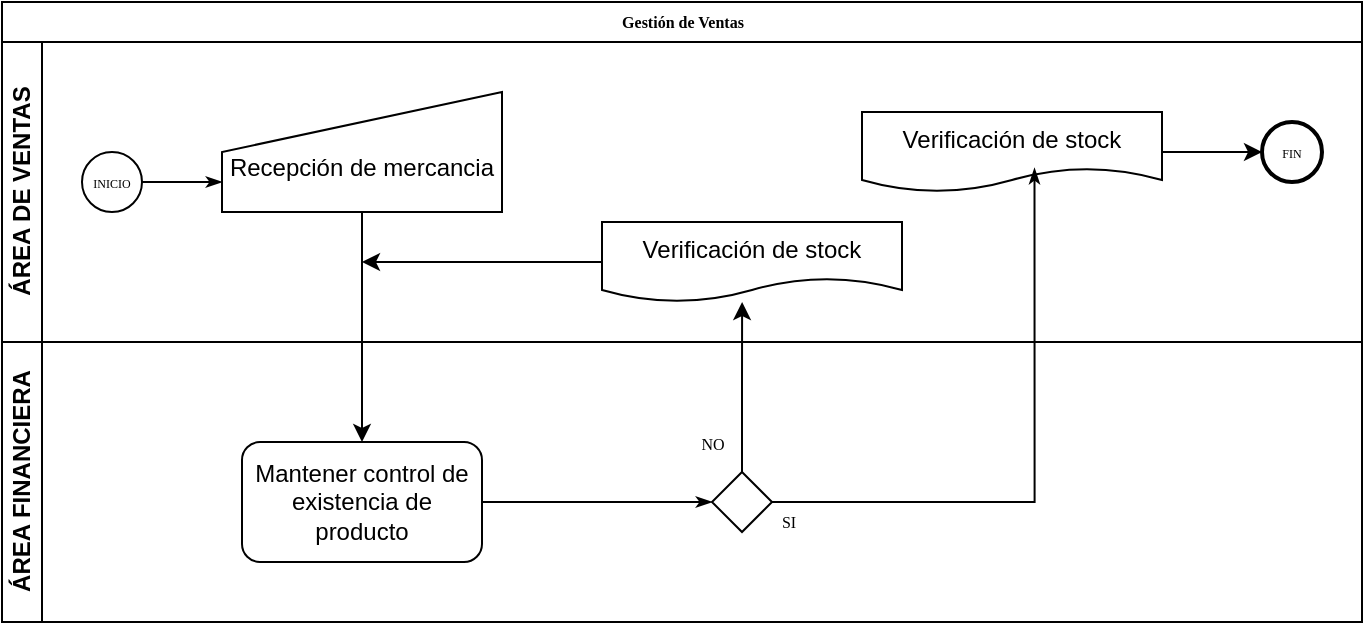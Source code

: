 <mxfile version="24.7.12">
  <diagram name="Page-1" id="c7488fd3-1785-93aa-aadb-54a6760d102a">
    <mxGraphModel dx="979" dy="524" grid="1" gridSize="10" guides="1" tooltips="1" connect="1" arrows="1" fold="1" page="1" pageScale="1" pageWidth="1100" pageHeight="850" background="none" math="0" shadow="0">
      <root>
        <mxCell id="0" />
        <mxCell id="1" parent="0" />
        <mxCell id="2b4e8129b02d487f-1" value="Gestión de Ventas" style="swimlane;html=1;childLayout=stackLayout;horizontal=1;startSize=20;horizontalStack=0;rounded=0;shadow=0;labelBackgroundColor=none;strokeWidth=1;fontFamily=Verdana;fontSize=8;align=center;" parent="1" vertex="1">
          <mxGeometry x="120" y="115" width="680" height="310" as="geometry" />
        </mxCell>
        <mxCell id="2b4e8129b02d487f-2" value="ÁREA DE VENTAS" style="swimlane;html=1;startSize=20;horizontal=0;" parent="2b4e8129b02d487f-1" vertex="1">
          <mxGeometry y="20" width="680" height="150" as="geometry" />
        </mxCell>
        <mxCell id="2b4e8129b02d487f-18" style="edgeStyle=orthogonalEdgeStyle;rounded=0;html=1;labelBackgroundColor=none;startArrow=none;startFill=0;startSize=5;endArrow=classicThin;endFill=1;endSize=5;jettySize=auto;orthogonalLoop=1;strokeWidth=1;fontFamily=Verdana;fontSize=8;entryX=0;entryY=0.75;entryDx=0;entryDy=0;" parent="2b4e8129b02d487f-2" source="2b4e8129b02d487f-5" target="tjaa7jT4ct7i-GQdCvEM-2" edge="1">
          <mxGeometry relative="1" as="geometry">
            <mxPoint x="120.0" y="75.059" as="targetPoint" />
          </mxGeometry>
        </mxCell>
        <mxCell id="2b4e8129b02d487f-5" value="&lt;font style=&quot;font-size: 6px;&quot; face=&quot;Verdana&quot;&gt;INICIO&lt;/font&gt;" style="ellipse;whiteSpace=wrap;html=1;rounded=0;shadow=0;labelBackgroundColor=none;strokeWidth=1;fontFamily=Verdana;fontSize=8;align=center;" parent="2b4e8129b02d487f-2" vertex="1">
          <mxGeometry x="40" y="55" width="30" height="30" as="geometry" />
        </mxCell>
        <mxCell id="2b4e8129b02d487f-11" value="&lt;font style=&quot;font-size: 6px;&quot;&gt;FIN&lt;/font&gt;" style="ellipse;whiteSpace=wrap;html=1;rounded=0;shadow=0;labelBackgroundColor=none;strokeWidth=2;fontFamily=Verdana;fontSize=8;align=center;" parent="2b4e8129b02d487f-2" vertex="1">
          <mxGeometry x="630" y="40" width="30" height="30" as="geometry" />
        </mxCell>
        <mxCell id="tjaa7jT4ct7i-GQdCvEM-2" value="&lt;div&gt;&lt;br&gt;&lt;/div&gt;Recepción de mercancia" style="shape=manualInput;whiteSpace=wrap;html=1;" vertex="1" parent="2b4e8129b02d487f-2">
          <mxGeometry x="110" y="25" width="140" height="60" as="geometry" />
        </mxCell>
        <mxCell id="tjaa7jT4ct7i-GQdCvEM-12" style="edgeStyle=orthogonalEdgeStyle;rounded=0;orthogonalLoop=1;jettySize=auto;html=1;" edge="1" parent="2b4e8129b02d487f-2" source="tjaa7jT4ct7i-GQdCvEM-6">
          <mxGeometry relative="1" as="geometry">
            <mxPoint x="180" y="110" as="targetPoint" />
          </mxGeometry>
        </mxCell>
        <mxCell id="tjaa7jT4ct7i-GQdCvEM-6" value="Verificación de stock" style="shape=document;whiteSpace=wrap;html=1;boundedLbl=1;" vertex="1" parent="2b4e8129b02d487f-2">
          <mxGeometry x="300" y="90" width="150" height="40" as="geometry" />
        </mxCell>
        <mxCell id="tjaa7jT4ct7i-GQdCvEM-14" style="edgeStyle=orthogonalEdgeStyle;rounded=0;orthogonalLoop=1;jettySize=auto;html=1;" edge="1" parent="2b4e8129b02d487f-2" source="tjaa7jT4ct7i-GQdCvEM-13" target="2b4e8129b02d487f-11">
          <mxGeometry relative="1" as="geometry" />
        </mxCell>
        <mxCell id="tjaa7jT4ct7i-GQdCvEM-13" value="Verificación de stock" style="shape=document;whiteSpace=wrap;html=1;boundedLbl=1;" vertex="1" parent="2b4e8129b02d487f-2">
          <mxGeometry x="430" y="35" width="150" height="40" as="geometry" />
        </mxCell>
        <mxCell id="2b4e8129b02d487f-27" value="SI" style="edgeStyle=orthogonalEdgeStyle;rounded=0;html=1;labelBackgroundColor=none;startArrow=none;startFill=0;startSize=5;endArrow=classicThin;endFill=1;endSize=5;jettySize=auto;orthogonalLoop=1;strokeWidth=1;fontFamily=Verdana;fontSize=8;entryX=0.575;entryY=0.701;entryDx=0;entryDy=0;entryPerimeter=0;" parent="2b4e8129b02d487f-1" source="2b4e8129b02d487f-13" target="tjaa7jT4ct7i-GQdCvEM-13" edge="1">
          <mxGeometry x="-0.95" y="-10" relative="1" as="geometry">
            <mxPoint as="offset" />
            <mxPoint x="550" y="120" as="targetPoint" />
            <Array as="points">
              <mxPoint x="516" y="250" />
            </Array>
          </mxGeometry>
        </mxCell>
        <mxCell id="tjaa7jT4ct7i-GQdCvEM-5" style="edgeStyle=orthogonalEdgeStyle;rounded=0;orthogonalLoop=1;jettySize=auto;html=1;" edge="1" parent="2b4e8129b02d487f-1" source="tjaa7jT4ct7i-GQdCvEM-2" target="tjaa7jT4ct7i-GQdCvEM-9">
          <mxGeometry relative="1" as="geometry">
            <mxPoint x="181" y="230" as="targetPoint" />
          </mxGeometry>
        </mxCell>
        <mxCell id="2b4e8129b02d487f-3" value="ÁREA FINANCIERA" style="swimlane;html=1;startSize=20;horizontal=0;" parent="2b4e8129b02d487f-1" vertex="1">
          <mxGeometry y="170" width="680" height="140" as="geometry" />
        </mxCell>
        <mxCell id="2b4e8129b02d487f-26" style="edgeStyle=orthogonalEdgeStyle;rounded=0;html=1;labelBackgroundColor=none;startArrow=none;startFill=0;startSize=5;endArrow=classicThin;endFill=1;endSize=5;jettySize=auto;orthogonalLoop=1;strokeWidth=1;fontFamily=Verdana;fontSize=8" parent="2b4e8129b02d487f-3" source="tjaa7jT4ct7i-GQdCvEM-9" target="2b4e8129b02d487f-13" edge="1">
          <mxGeometry relative="1" as="geometry">
            <mxPoint x="229.98" y="77.059" as="sourcePoint" />
          </mxGeometry>
        </mxCell>
        <mxCell id="2b4e8129b02d487f-13" value="" style="strokeWidth=1;html=1;shape=mxgraph.flowchart.decision;whiteSpace=wrap;rounded=1;shadow=0;labelBackgroundColor=none;fontFamily=Verdana;fontSize=8;align=center;" parent="2b4e8129b02d487f-3" vertex="1">
          <mxGeometry x="355" y="65.0" width="30" height="30" as="geometry" />
        </mxCell>
        <mxCell id="tjaa7jT4ct7i-GQdCvEM-9" value="Mantener control de existencia de producto" style="rounded=1;whiteSpace=wrap;html=1;" vertex="1" parent="2b4e8129b02d487f-3">
          <mxGeometry x="120" y="50" width="120" height="60" as="geometry" />
        </mxCell>
        <mxCell id="tjaa7jT4ct7i-GQdCvEM-10" style="edgeStyle=orthogonalEdgeStyle;rounded=0;orthogonalLoop=1;jettySize=auto;html=1;entryX=0.467;entryY=1;entryDx=0;entryDy=0;entryPerimeter=0;" edge="1" parent="2b4e8129b02d487f-1" source="2b4e8129b02d487f-13" target="tjaa7jT4ct7i-GQdCvEM-6">
          <mxGeometry relative="1" as="geometry" />
        </mxCell>
        <mxCell id="tjaa7jT4ct7i-GQdCvEM-11" value="&lt;font style=&quot;font-size: 8px;&quot; face=&quot;Verdana&quot;&gt;NO&lt;/font&gt;" style="edgeLabel;html=1;align=center;verticalAlign=middle;resizable=0;points=[];" vertex="1" connectable="0" parent="tjaa7jT4ct7i-GQdCvEM-10">
          <mxGeometry x="-0.471" y="1" relative="1" as="geometry">
            <mxPoint x="-14" y="7" as="offset" />
          </mxGeometry>
        </mxCell>
      </root>
    </mxGraphModel>
  </diagram>
</mxfile>
